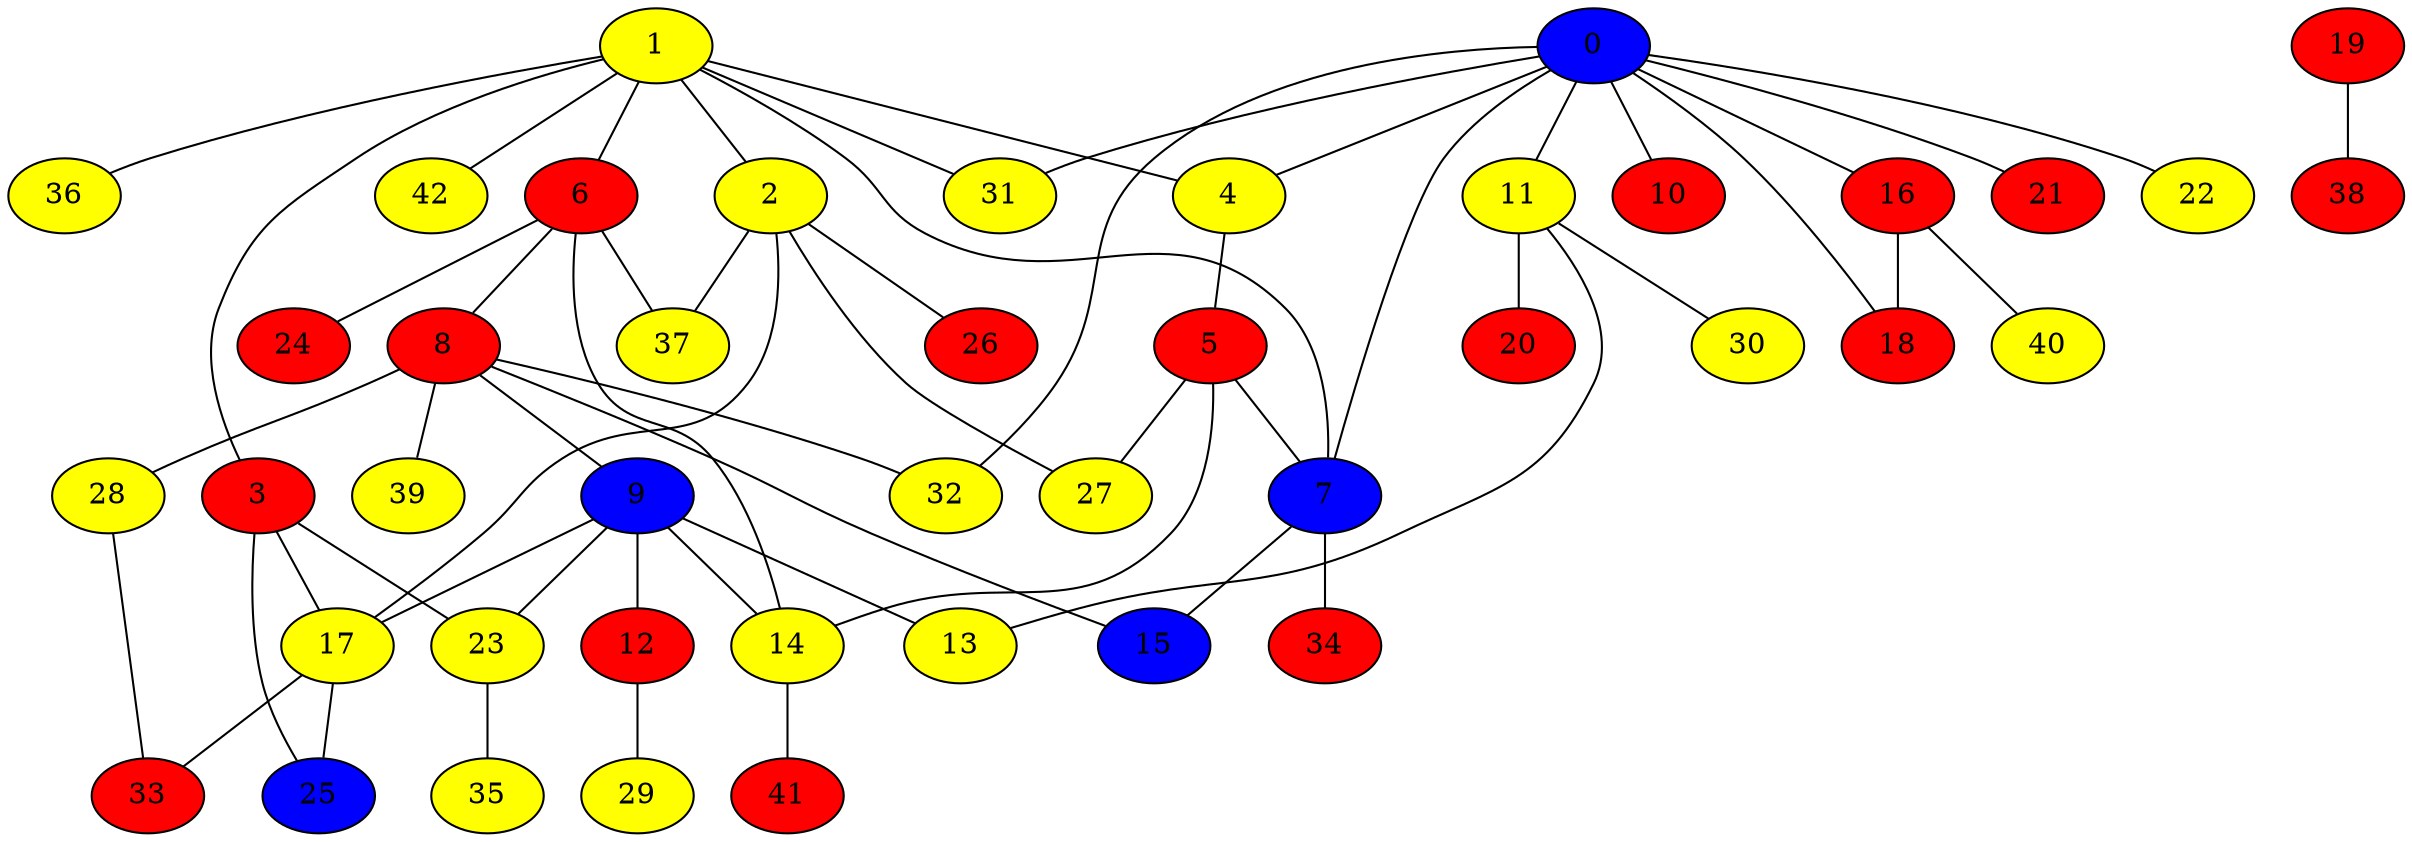 graph {
0 [style = filled fillcolor = blue];
1 [style = filled fillcolor = yellow];
2 [style = filled fillcolor = yellow];
3 [style = filled fillcolor = red];
4 [style = filled fillcolor = yellow];
5 [style = filled fillcolor = red];
6 [style = filled fillcolor = red];
7 [style = filled fillcolor = blue];
8 [style = filled fillcolor = red];
9 [style = filled fillcolor = blue];
10 [style = filled fillcolor = red];
11 [style = filled fillcolor = yellow];
12 [style = filled fillcolor = red];
13 [style = filled fillcolor = yellow];
14 [style = filled fillcolor = yellow];
15 [style = filled fillcolor = blue];
16 [style = filled fillcolor = red];
17 [style = filled fillcolor = yellow];
18 [style = filled fillcolor = red];
19 [style = filled fillcolor = red];
20 [style = filled fillcolor = red];
21 [style = filled fillcolor = red];
22 [style = filled fillcolor = yellow];
23 [style = filled fillcolor = yellow];
24 [style = filled fillcolor = red];
25 [style = filled fillcolor = blue];
26 [style = filled fillcolor = red];
27 [style = filled fillcolor = yellow];
28 [style = filled fillcolor = yellow];
29 [style = filled fillcolor = yellow];
30 [style = filled fillcolor = yellow];
31 [style = filled fillcolor = yellow];
32 [style = filled fillcolor = yellow];
33 [style = filled fillcolor = red];
34 [style = filled fillcolor = red];
35 [style = filled fillcolor = yellow];
36 [style = filled fillcolor = yellow];
37 [style = filled fillcolor = yellow];
38 [style = filled fillcolor = red];
39 [style = filled fillcolor = yellow];
40 [style = filled fillcolor = yellow];
41 [style = filled fillcolor = red];
42 [style = filled fillcolor = yellow];
0 -- 4;
0 -- 11;
0 -- 10;
0 -- 7;
0 -- 16;
0 -- 18;
0 -- 21;
0 -- 22;
0 -- 31;
0 -- 32;
1 -- 2;
1 -- 3;
1 -- 4;
1 -- 6;
1 -- 7;
1 -- 31;
1 -- 36;
1 -- 42;
2 -- 17;
2 -- 26;
2 -- 27;
2 -- 37;
3 -- 17;
3 -- 23;
3 -- 25;
4 -- 5;
5 -- 7;
5 -- 14;
5 -- 27;
6 -- 8;
6 -- 14;
6 -- 24;
6 -- 37;
7 -- 15;
7 -- 34;
8 -- 9;
8 -- 15;
8 -- 28;
8 -- 32;
8 -- 39;
9 -- 12;
9 -- 13;
9 -- 14;
9 -- 17;
9 -- 23;
11 -- 13;
11 -- 20;
11 -- 30;
12 -- 29;
14 -- 41;
16 -- 18;
16 -- 40;
17 -- 25;
17 -- 33;
19 -- 38;
23 -- 35;
28 -- 33;
}
